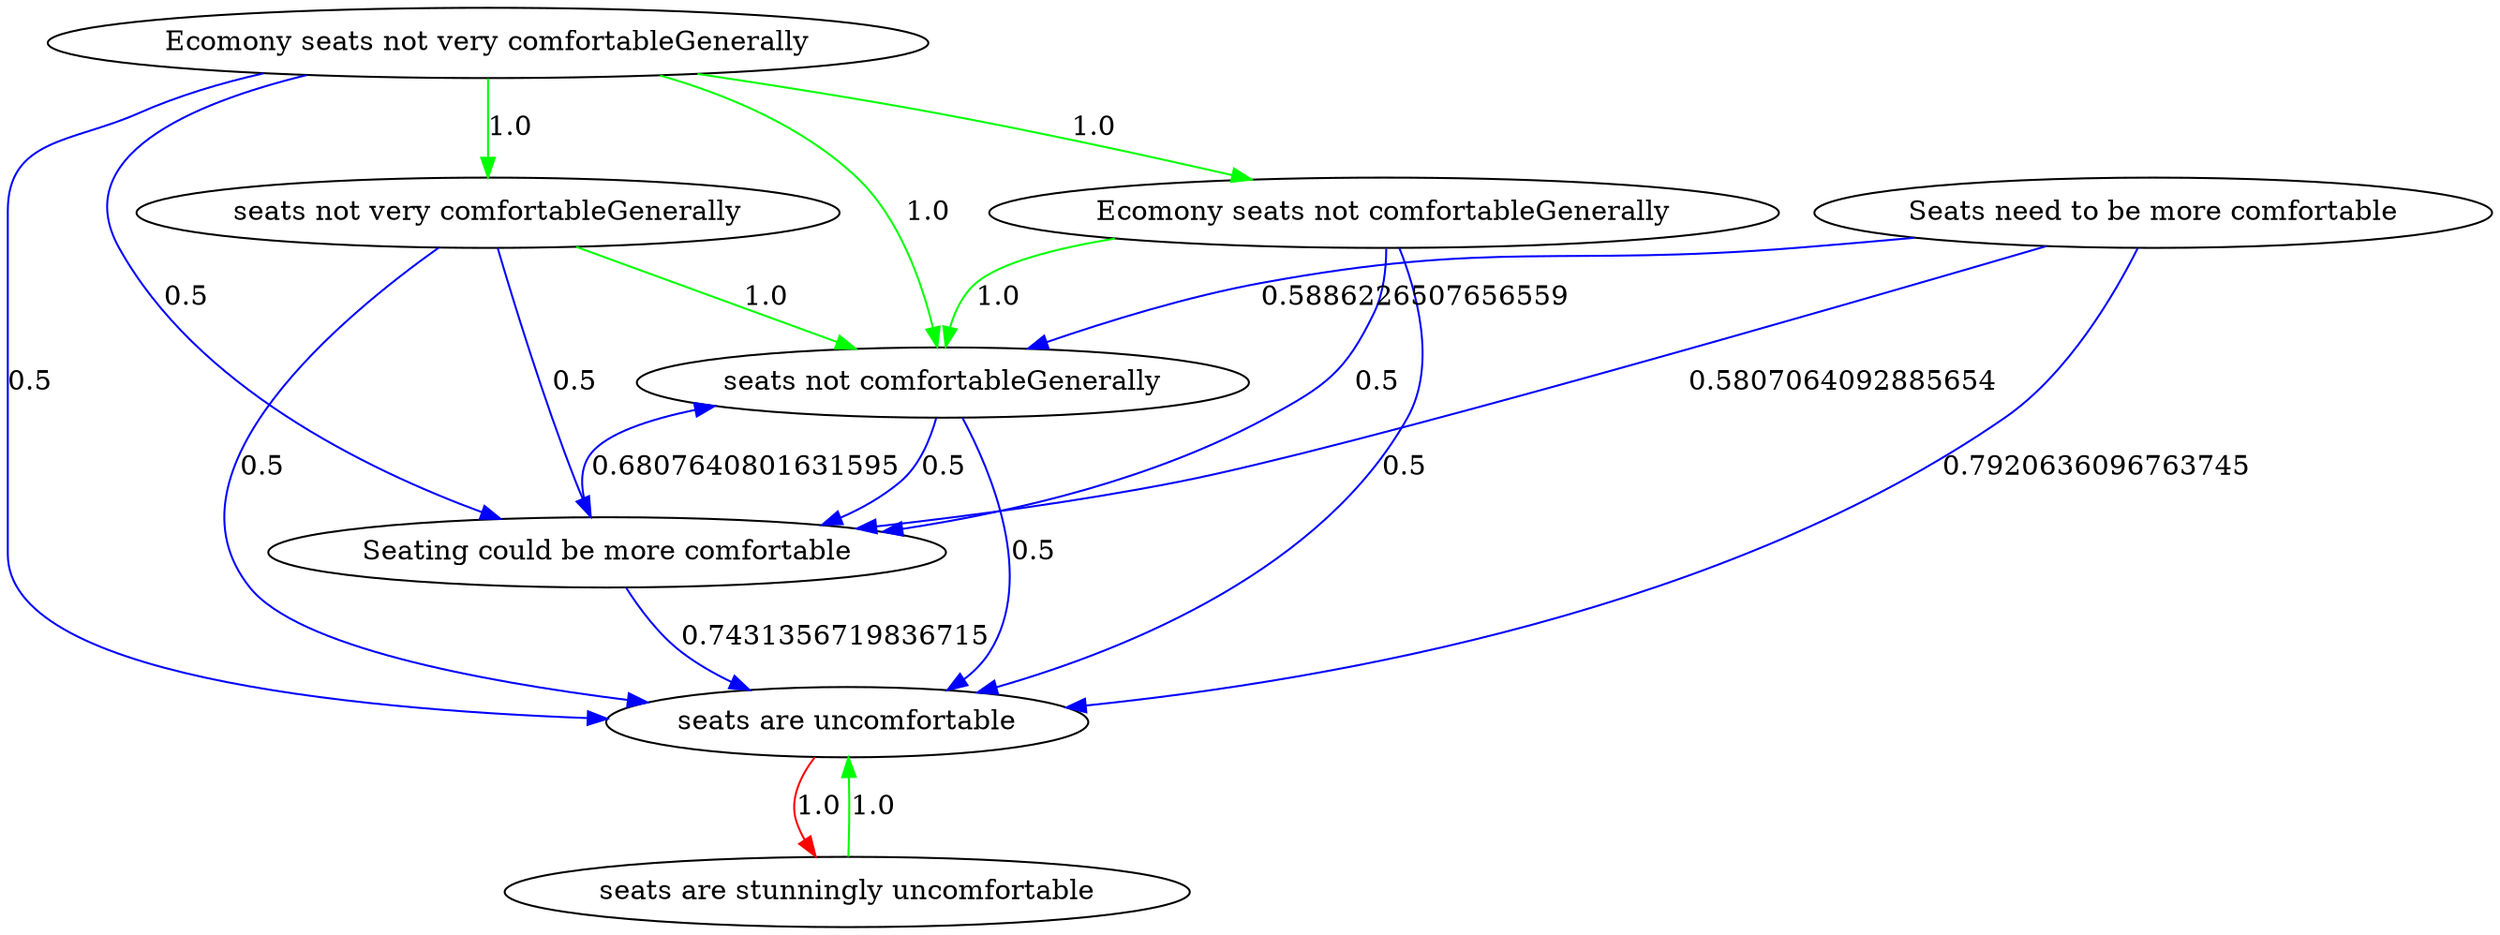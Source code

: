digraph rawGraph {
"Ecomony seats not very comfortableGenerally";"Ecomony seats not comfortableGenerally";"seats not comfortableGenerally";"seats not very comfortableGenerally";"Seating could be more comfortable";"Seats need to be more comfortable";"seats are stunningly uncomfortable";"seats are uncomfortable";"Ecomony seats not very comfortableGenerally" -> "Ecomony seats not comfortableGenerally" [label=1.0] [color=green]
"Ecomony seats not comfortableGenerally" -> "seats not comfortableGenerally" [label=1.0] [color=green]
"Ecomony seats not very comfortableGenerally" -> "seats not very comfortableGenerally" [label=1.0] [color=green]
"seats not very comfortableGenerally" -> "seats not comfortableGenerally" [label=1.0] [color=green]
"Ecomony seats not very comfortableGenerally" -> "seats not comfortableGenerally" [label=1.0] [color=green]
"Seating could be more comfortable" -> "seats not comfortableGenerally" [label=0.6807640801631595] [color=blue]
"seats not comfortableGenerally" -> "Seating could be more comfortable" [label=0.5] [color=blue]
"Ecomony seats not very comfortableGenerally" -> "Seating could be more comfortable" [label=0.5] [color=blue]
"Ecomony seats not comfortableGenerally" -> "Seating could be more comfortable" [label=0.5] [color=blue]
"seats not very comfortableGenerally" -> "Seating could be more comfortable" [label=0.5] [color=blue]
"Seats need to be more comfortable" -> "seats not comfortableGenerally" [label=0.5886226507656559] [color=blue]
"Seats need to be more comfortable" -> "Seating could be more comfortable" [label=0.5807064092885654] [color=blue]
"seats are stunningly uncomfortable" -> "seats are uncomfortable" [label=1.0] [color=green]
"seats are uncomfortable" -> "seats are stunningly uncomfortable" [label=1.0] [color=red]
"Seating could be more comfortable" -> "seats are uncomfortable" [label=0.7431356719836715] [color=blue]
"Seats need to be more comfortable" -> "seats are uncomfortable" [label=0.7920636096763745] [color=blue]
"Ecomony seats not very comfortableGenerally" -> "seats are uncomfortable" [label=0.5] [color=blue]
"Ecomony seats not comfortableGenerally" -> "seats are uncomfortable" [label=0.5] [color=blue]
"seats not comfortableGenerally" -> "seats are uncomfortable" [label=0.5] [color=blue]
"seats not very comfortableGenerally" -> "seats are uncomfortable" [label=0.5] [color=blue]
}